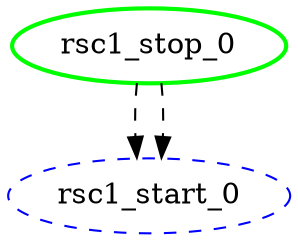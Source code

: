 digraph "g" {
	size = "30,30"
"rsc1_start_0" [ style="dashed" color="blue" fontcolor="black" ]
"rsc1_stop_0" [ tooltip="node1" style=bold color="green" fontcolor="black" ]
"rsc1_stop_0" [ tooltip="node2" style=bold color="green" fontcolor="black" ]
"rsc1_stop_0" -> "rsc1_start_0" [ style = dashed]
"rsc1_stop_0" -> "rsc1_start_0" [ style = dashed]
}

